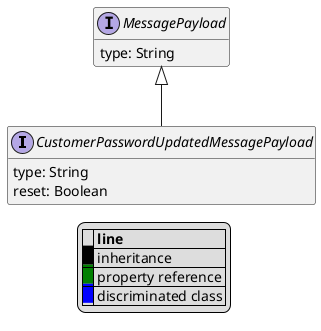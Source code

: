 @startuml

hide empty fields
hide empty methods
legend
|= |= line |
|<back:black>   </back>| inheritance |
|<back:green>   </back>| property reference |
|<back:blue>   </back>| discriminated class |
endlegend
interface CustomerPasswordUpdatedMessagePayload [[CustomerPasswordUpdatedMessagePayload.svg]] extends MessagePayload {
    type: String
    reset: Boolean
}
interface MessagePayload [[MessagePayload.svg]]  {
    type: String
}





@enduml

